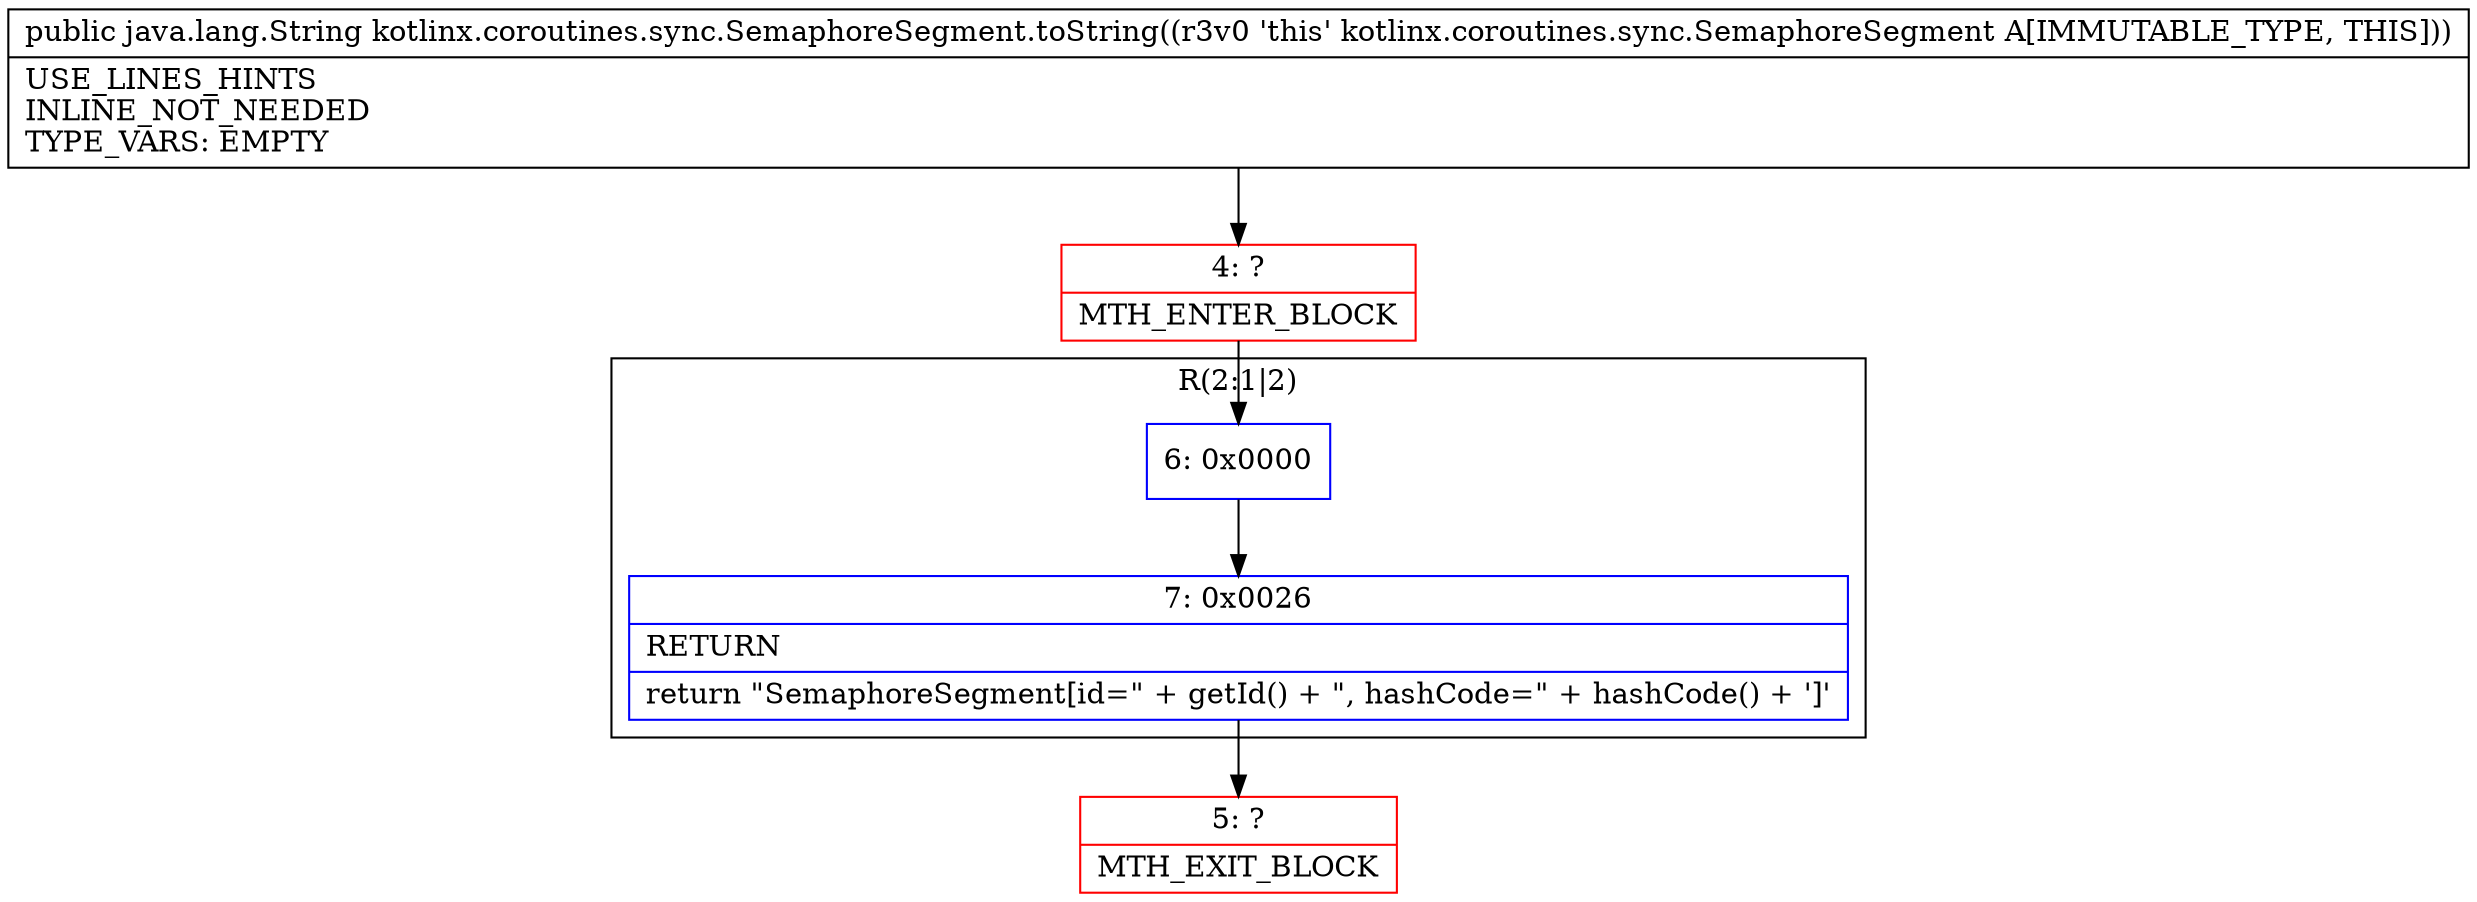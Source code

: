 digraph "CFG forkotlinx.coroutines.sync.SemaphoreSegment.toString()Ljava\/lang\/String;" {
subgraph cluster_Region_515551639 {
label = "R(2:1|2)";
node [shape=record,color=blue];
Node_6 [shape=record,label="{6\:\ 0x0000}"];
Node_7 [shape=record,label="{7\:\ 0x0026|RETURN\l|return \"SemaphoreSegment[id=\" + getId() + \", hashCode=\" + hashCode() + ']'\l}"];
}
Node_4 [shape=record,color=red,label="{4\:\ ?|MTH_ENTER_BLOCK\l}"];
Node_5 [shape=record,color=red,label="{5\:\ ?|MTH_EXIT_BLOCK\l}"];
MethodNode[shape=record,label="{public java.lang.String kotlinx.coroutines.sync.SemaphoreSegment.toString((r3v0 'this' kotlinx.coroutines.sync.SemaphoreSegment A[IMMUTABLE_TYPE, THIS]))  | USE_LINES_HINTS\lINLINE_NOT_NEEDED\lTYPE_VARS: EMPTY\l}"];
MethodNode -> Node_4;Node_6 -> Node_7;
Node_7 -> Node_5;
Node_4 -> Node_6;
}

